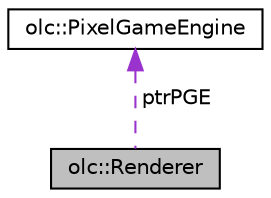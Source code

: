 digraph "olc::Renderer"
{
 // LATEX_PDF_SIZE
  edge [fontname="Helvetica",fontsize="10",labelfontname="Helvetica",labelfontsize="10"];
  node [fontname="Helvetica",fontsize="10",shape=record];
  Node1 [label="olc::Renderer",height=0.2,width=0.4,color="black", fillcolor="grey75", style="filled", fontcolor="black",tooltip=" "];
  Node2 -> Node1 [dir="back",color="darkorchid3",fontsize="10",style="dashed",label=" ptrPGE" ,fontname="Helvetica"];
  Node2 [label="olc::PixelGameEngine",height=0.2,width=0.4,color="black", fillcolor="white", style="filled",URL="$classolc_1_1_pixel_game_engine.html",tooltip=" "];
}
